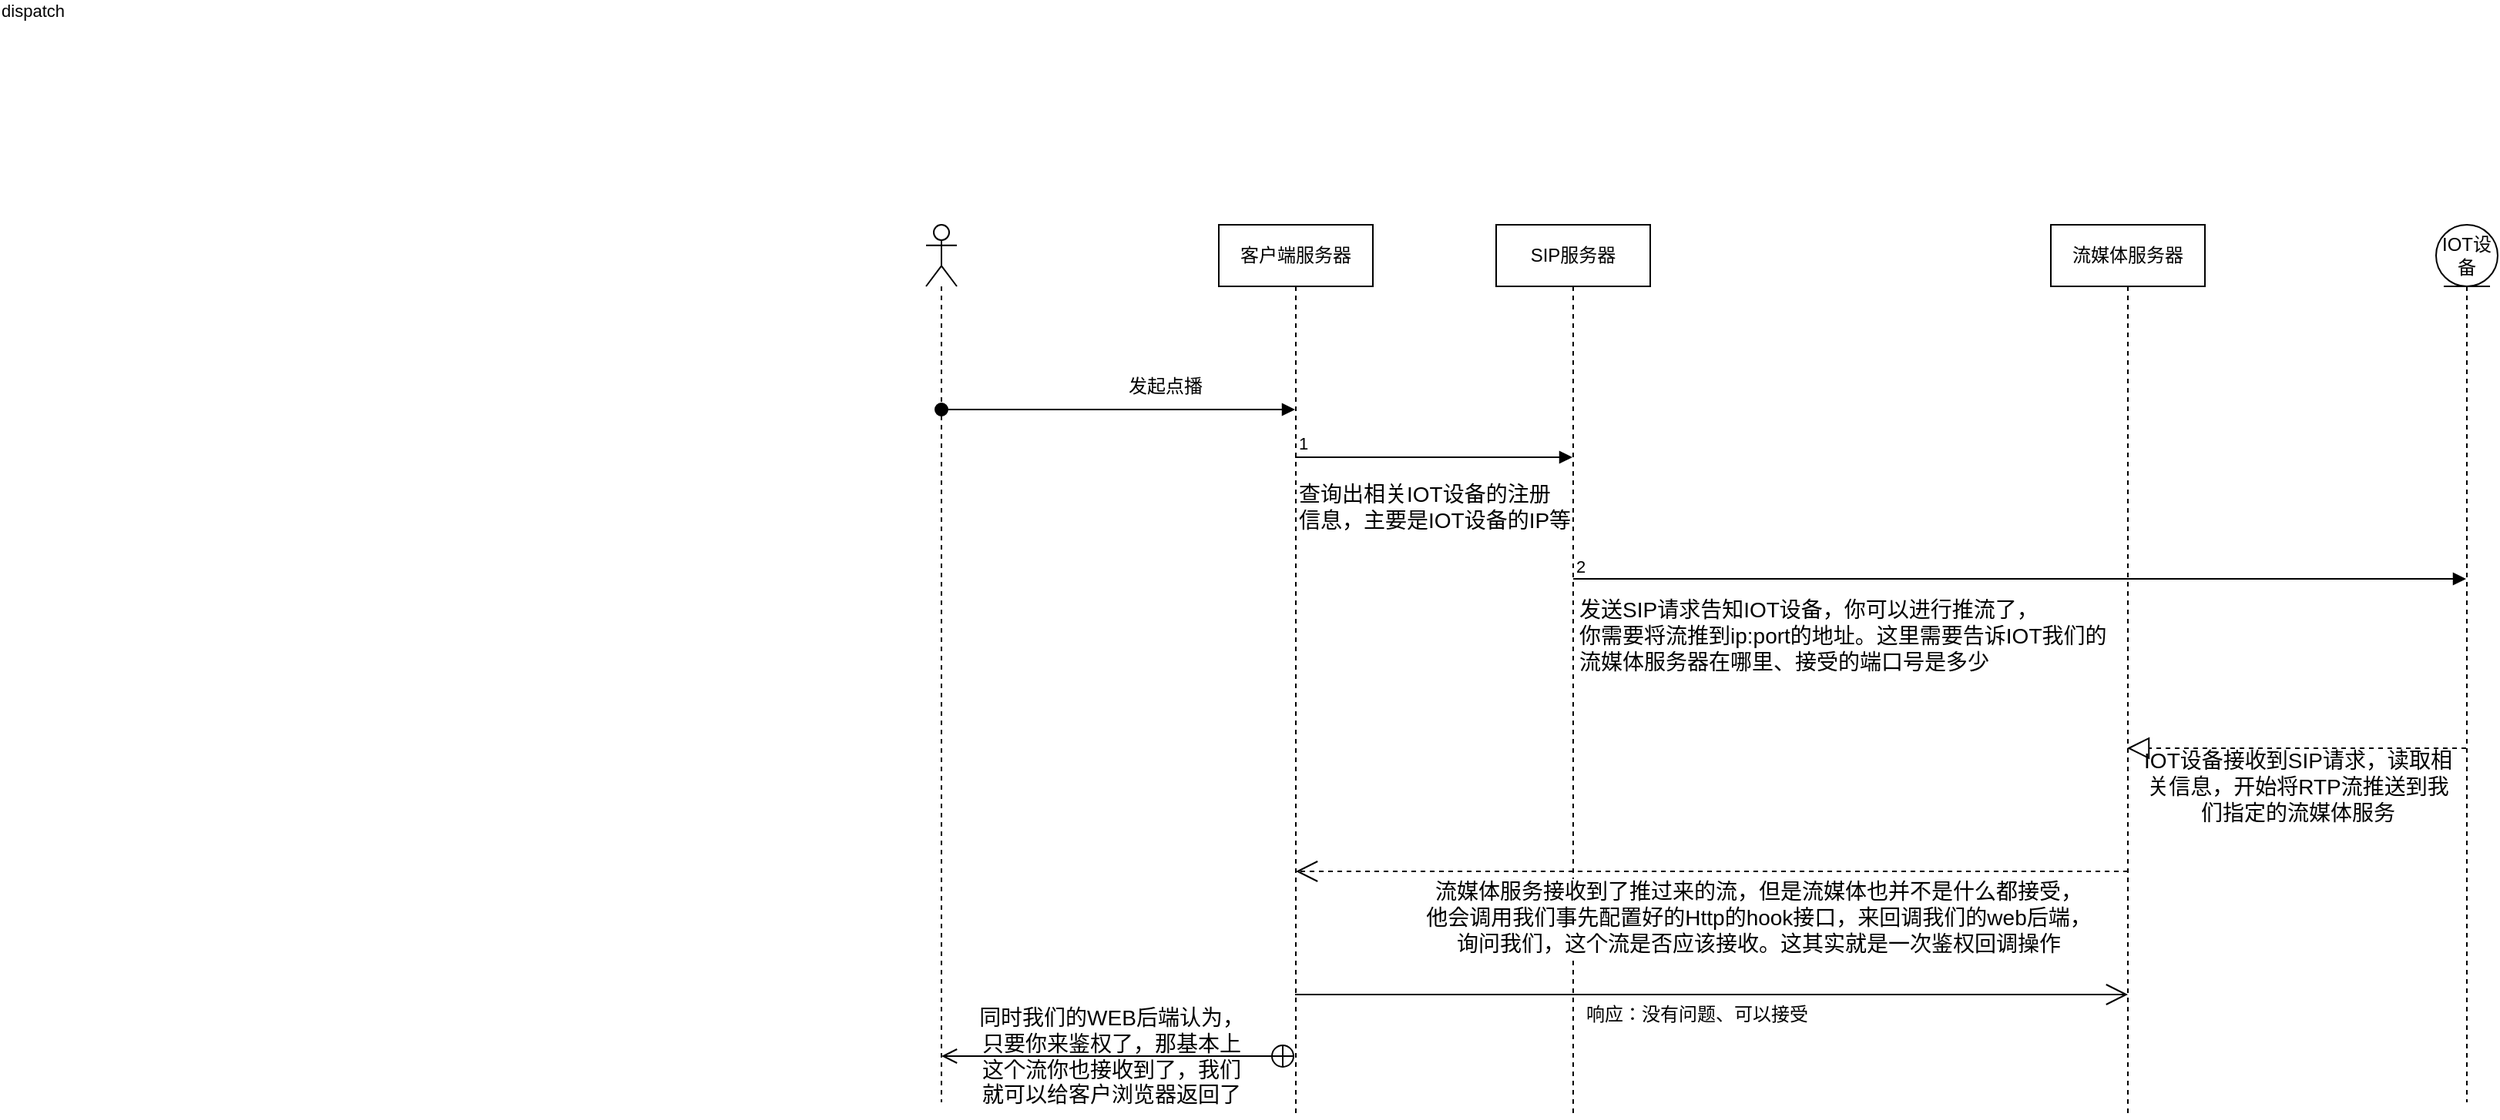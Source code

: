 <mxfile version="23.1.0" type="github">
  <diagram name="第 1 页" id="z16gZJFUEnO8tLLCJxo7">
    <mxGraphModel dx="2261" dy="786" grid="1" gridSize="10" guides="1" tooltips="1" connect="1" arrows="1" fold="1" page="1" pageScale="1" pageWidth="827" pageHeight="1169" math="0" shadow="0">
      <root>
        <mxCell id="0" />
        <mxCell id="1" parent="0" />
        <mxCell id="PulNRpPreZvaNp1aBmtJ-3" value="客户端服务器" style="shape=umlLifeline;perimeter=lifelinePerimeter;whiteSpace=wrap;html=1;container=1;dropTarget=0;collapsible=0;recursiveResize=0;outlineConnect=0;portConstraint=eastwest;newEdgeStyle={&quot;curved&quot;:0,&quot;rounded&quot;:0};" vertex="1" parent="1">
          <mxGeometry x="110" y="190" width="100" height="580" as="geometry" />
        </mxCell>
        <mxCell id="PulNRpPreZvaNp1aBmtJ-4" value="SIP服务器" style="shape=umlLifeline;perimeter=lifelinePerimeter;whiteSpace=wrap;html=1;container=1;dropTarget=0;collapsible=0;recursiveResize=0;outlineConnect=0;portConstraint=eastwest;newEdgeStyle={&quot;curved&quot;:0,&quot;rounded&quot;:0};" vertex="1" parent="1">
          <mxGeometry x="290" y="190" width="100" height="580" as="geometry" />
        </mxCell>
        <mxCell id="PulNRpPreZvaNp1aBmtJ-5" value="流媒体服务器" style="shape=umlLifeline;perimeter=lifelinePerimeter;whiteSpace=wrap;html=1;container=1;dropTarget=0;collapsible=0;recursiveResize=0;outlineConnect=0;portConstraint=eastwest;newEdgeStyle={&quot;curved&quot;:0,&quot;rounded&quot;:0};" vertex="1" parent="1">
          <mxGeometry x="650" y="190" width="100" height="580" as="geometry" />
        </mxCell>
        <mxCell id="PulNRpPreZvaNp1aBmtJ-9" value="IOT设备" style="shape=umlLifeline;perimeter=lifelinePerimeter;whiteSpace=wrap;html=1;container=1;dropTarget=0;collapsible=0;recursiveResize=0;outlineConnect=0;portConstraint=eastwest;newEdgeStyle={&quot;curved&quot;:0,&quot;rounded&quot;:0};participant=umlEntity;" vertex="1" parent="1">
          <mxGeometry x="900" y="190" width="40" height="570" as="geometry" />
        </mxCell>
        <mxCell id="PulNRpPreZvaNp1aBmtJ-10" value="" style="shape=umlLifeline;perimeter=lifelinePerimeter;whiteSpace=wrap;html=1;container=1;dropTarget=0;collapsible=0;recursiveResize=0;outlineConnect=0;portConstraint=eastwest;newEdgeStyle={&quot;curved&quot;:0,&quot;rounded&quot;:0};participant=umlActor;" vertex="1" parent="1">
          <mxGeometry x="-80" y="190" width="20" height="570" as="geometry" />
        </mxCell>
        <mxCell id="PulNRpPreZvaNp1aBmtJ-11" value="dispatch" style="html=1;verticalAlign=bottom;startArrow=oval;startFill=1;endArrow=block;startSize=8;curved=0;rounded=0;" edge="1" parent="1" source="PulNRpPreZvaNp1aBmtJ-10" target="PulNRpPreZvaNp1aBmtJ-3">
          <mxGeometry x="-1" y="641" width="60" relative="1" as="geometry">
            <mxPoint x="630" y="510" as="sourcePoint" />
            <mxPoint x="690" y="510" as="targetPoint" />
            <Array as="points">
              <mxPoint x="80" y="310" />
            </Array>
            <mxPoint x="-590" y="391" as="offset" />
          </mxGeometry>
        </mxCell>
        <mxCell id="PulNRpPreZvaNp1aBmtJ-12" value="发起点播" style="text;html=1;align=center;verticalAlign=middle;resizable=0;points=[];autosize=1;strokeColor=none;fillColor=none;" vertex="1" parent="1">
          <mxGeometry x="40" y="280" width="70" height="30" as="geometry" />
        </mxCell>
        <mxCell id="PulNRpPreZvaNp1aBmtJ-13" value="&lt;font style=&quot;font-size: 14px;&quot;&gt;查询出相关IOT设备的注册&lt;br&gt;信息，主要是IOT设备的IP等&lt;/font&gt;" style="endArrow=block;endFill=1;html=1;edgeStyle=orthogonalEdgeStyle;align=left;verticalAlign=top;rounded=0;" edge="1" parent="1" target="PulNRpPreZvaNp1aBmtJ-4">
          <mxGeometry x="-0.988" y="-9" relative="1" as="geometry">
            <mxPoint x="160" y="340" as="sourcePoint" />
            <mxPoint x="320" y="340" as="targetPoint" />
            <Array as="points">
              <mxPoint x="160" y="341" />
            </Array>
            <mxPoint as="offset" />
          </mxGeometry>
        </mxCell>
        <mxCell id="PulNRpPreZvaNp1aBmtJ-14" value="1" style="edgeLabel;resizable=0;html=1;align=left;verticalAlign=bottom;" connectable="0" vertex="1" parent="PulNRpPreZvaNp1aBmtJ-13">
          <mxGeometry x="-1" relative="1" as="geometry" />
        </mxCell>
        <mxCell id="PulNRpPreZvaNp1aBmtJ-16" value="&lt;font style=&quot;font-size: 14px;&quot;&gt;发送SIP请求告知IOT设备，你可以进行推流了，&lt;br&gt;你需要将流推到ip:port的地址。这里需要告诉IOT我们的&lt;br&gt;流媒体服务器在哪里、接受的端口号是多少&lt;br&gt;&lt;/font&gt;" style="endArrow=block;endFill=1;html=1;edgeStyle=orthogonalEdgeStyle;align=left;verticalAlign=top;rounded=0;" edge="1" parent="1" source="PulNRpPreZvaNp1aBmtJ-4" target="PulNRpPreZvaNp1aBmtJ-9">
          <mxGeometry x="-0.998" y="-5" relative="1" as="geometry">
            <mxPoint x="580" y="510" as="sourcePoint" />
            <mxPoint x="740" y="510" as="targetPoint" />
            <Array as="points">
              <mxPoint x="740" y="420" />
              <mxPoint x="740" y="420" />
            </Array>
            <mxPoint x="1" as="offset" />
          </mxGeometry>
        </mxCell>
        <mxCell id="PulNRpPreZvaNp1aBmtJ-17" value="2" style="edgeLabel;resizable=0;html=1;align=left;verticalAlign=bottom;" connectable="0" vertex="1" parent="PulNRpPreZvaNp1aBmtJ-16">
          <mxGeometry x="-1" relative="1" as="geometry" />
        </mxCell>
        <mxCell id="PulNRpPreZvaNp1aBmtJ-18" value="" style="endArrow=block;dashed=1;endFill=0;endSize=12;html=1;rounded=0;" edge="1" parent="1" source="PulNRpPreZvaNp1aBmtJ-9">
          <mxGeometry width="160" relative="1" as="geometry">
            <mxPoint x="879.5" y="530" as="sourcePoint" />
            <mxPoint x="699.5" y="530" as="targetPoint" />
          </mxGeometry>
        </mxCell>
        <mxCell id="PulNRpPreZvaNp1aBmtJ-19" value="&lt;font style=&quot;font-size: 14px;&quot;&gt;IOT设备接收到SIP请求，读取相&lt;br&gt;关信息，开始将RTP流推送到我&lt;br&gt;们指定的流媒体服务&lt;/font&gt;" style="text;html=1;align=center;verticalAlign=middle;resizable=0;points=[];autosize=1;strokeColor=none;fillColor=none;" vertex="1" parent="1">
          <mxGeometry x="700" y="525" width="220" height="60" as="geometry" />
        </mxCell>
        <mxCell id="PulNRpPreZvaNp1aBmtJ-20" value="&lt;font style=&quot;font-size: 14px;&quot;&gt;流媒体服务接收到了推过来的流，但是流媒体也并不是什么都接受，&lt;br&gt;他会调用我们事先配置好的Http的hook接口，来回调我们的web后端，&lt;br&gt;询问我们，这个流是否应该接收。这其实就是一次鉴权回调操作&lt;/font&gt;" style="endArrow=open;endSize=12;dashed=1;html=1;rounded=0;" edge="1" parent="1" target="PulNRpPreZvaNp1aBmtJ-3">
          <mxGeometry x="-0.112" y="30" width="160" relative="1" as="geometry">
            <mxPoint x="700" y="610" as="sourcePoint" />
            <mxPoint x="340" y="610" as="targetPoint" />
            <Array as="points">
              <mxPoint x="500.5" y="610" />
            </Array>
            <mxPoint as="offset" />
          </mxGeometry>
        </mxCell>
        <mxCell id="PulNRpPreZvaNp1aBmtJ-21" value="" style="endArrow=open;endFill=1;endSize=12;html=1;rounded=0;" edge="1" parent="1">
          <mxGeometry width="160" relative="1" as="geometry">
            <mxPoint x="159.5" y="690" as="sourcePoint" />
            <mxPoint x="700" y="690" as="targetPoint" />
          </mxGeometry>
        </mxCell>
        <mxCell id="PulNRpPreZvaNp1aBmtJ-22" value="响应：没有问题、可以接受" style="text;html=1;align=center;verticalAlign=middle;resizable=0;points=[];autosize=1;strokeColor=none;fillColor=none;" vertex="1" parent="1">
          <mxGeometry x="335" y="688" width="170" height="30" as="geometry" />
        </mxCell>
        <mxCell id="PulNRpPreZvaNp1aBmtJ-23" value="" style="endArrow=open;startArrow=circlePlus;endFill=0;startFill=0;endSize=8;html=1;rounded=0;" edge="1" parent="1" source="PulNRpPreZvaNp1aBmtJ-3" target="PulNRpPreZvaNp1aBmtJ-10">
          <mxGeometry width="160" relative="1" as="geometry">
            <mxPoint x="580" y="520" as="sourcePoint" />
            <mxPoint x="740" y="520" as="targetPoint" />
            <Array as="points">
              <mxPoint x="80" y="730" />
            </Array>
          </mxGeometry>
        </mxCell>
        <mxCell id="PulNRpPreZvaNp1aBmtJ-24" value="&lt;font style=&quot;font-size: 14px;&quot;&gt;同时我们的WEB后端认为，&lt;br&gt;只要你来鉴权了，那基本上&lt;br&gt;这个流你也接收到了，我们&lt;br&gt;就可以给客户浏览器返回了&lt;/font&gt;" style="text;html=1;align=center;verticalAlign=middle;resizable=0;points=[];autosize=1;strokeColor=none;fillColor=none;" vertex="1" parent="1">
          <mxGeometry x="-60" y="690" width="200" height="80" as="geometry" />
        </mxCell>
      </root>
    </mxGraphModel>
  </diagram>
</mxfile>
